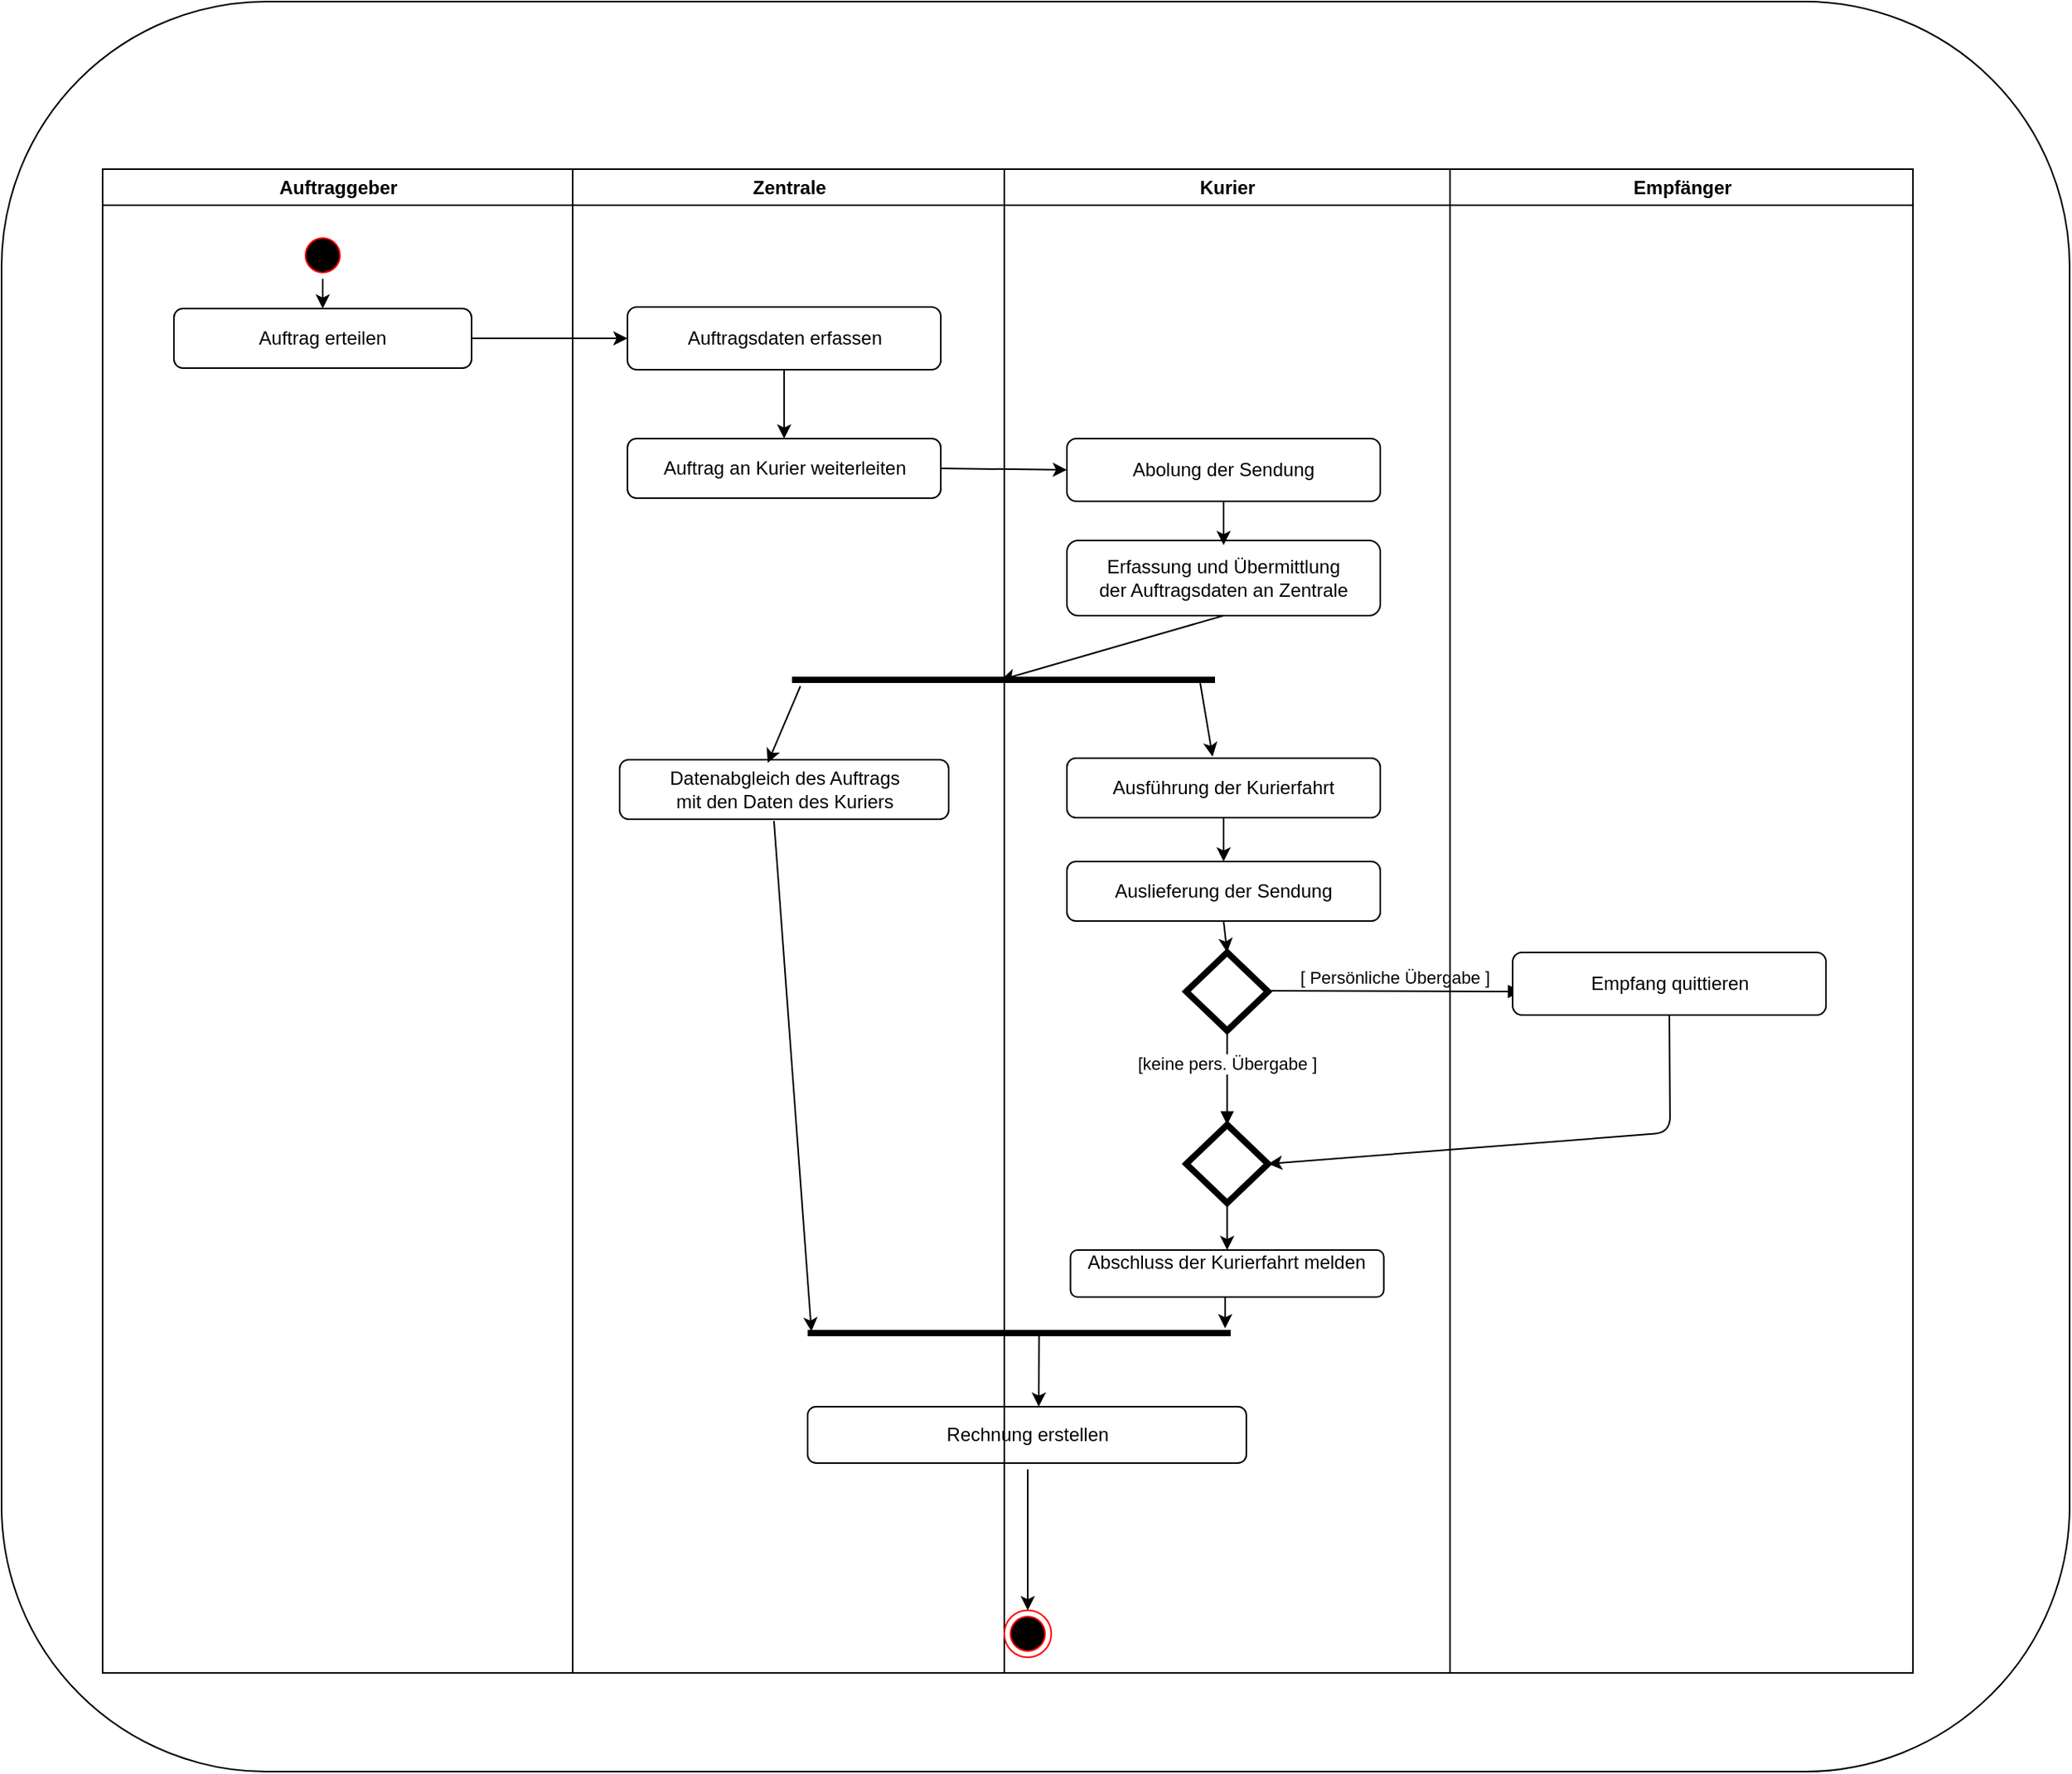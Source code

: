 <mxfile version="15.9.1" type="github">
  <diagram name="Page-1" id="e7e014a7-5840-1c2e-5031-d8a46d1fe8dd">
    <mxGraphModel dx="2880" dy="2022" grid="1" gridSize="10" guides="1" tooltips="1" connect="1" arrows="1" fold="1" page="1" pageScale="1" pageWidth="1169" pageHeight="826" background="none" math="0" shadow="0">
      <root>
        <mxCell id="0" />
        <mxCell id="1" parent="0" />
        <mxCell id="wAh05asO0fH13qVIphjn-33" value="" style="rounded=1;whiteSpace=wrap;html=1;glass=1;fillColor=none;" vertex="1" parent="1">
          <mxGeometry x="80" y="-800" width="1320" height="1130" as="geometry" />
        </mxCell>
        <mxCell id="3" value="Zentrale" style="swimlane;whiteSpace=wrap;startSize=23;" parent="1" vertex="1">
          <mxGeometry x="444.5" y="-693" width="275.5" height="960" as="geometry" />
        </mxCell>
        <mxCell id="17" value="" style="endArrow=open;strokeColor=#FF0000;endFill=1;rounded=0" parent="3" edge="1">
          <mxGeometry relative="1" as="geometry">
            <mxPoint x="80.5" y="160" as="sourcePoint" />
          </mxGeometry>
        </mxCell>
        <mxCell id="19" value="" style="endArrow=open;strokeColor=#FF0000;endFill=1;rounded=0" parent="3" edge="1">
          <mxGeometry relative="1" as="geometry">
            <mxPoint x="80.5" y="270" as="sourcePoint" />
          </mxGeometry>
        </mxCell>
        <mxCell id="24" value="" style="endArrow=open;strokeColor=#FF0000;endFill=1;rounded=0" parent="3" edge="1">
          <mxGeometry relative="1" as="geometry">
            <mxPoint x="135.5" y="245" as="sourcePoint" />
          </mxGeometry>
        </mxCell>
        <mxCell id="32" value="" style="endArrow=none;strokeColor=#FF0000;endFill=0;rounded=0;dashed=1" parent="3" edge="1">
          <mxGeometry relative="1" as="geometry">
            <mxPoint x="92.621" y="375" as="sourcePoint" />
          </mxGeometry>
        </mxCell>
        <mxCell id="-4q_N20zP12-D0FSzLOO-51" value="Auftragsdaten erfassen" style="rounded=1;whiteSpace=wrap;html=1;" parent="3" vertex="1">
          <mxGeometry x="35" y="88" width="200" height="40" as="geometry" />
        </mxCell>
        <mxCell id="-4q_N20zP12-D0FSzLOO-53" value="Auftrag an Kurier weiterleiten" style="rounded=1;whiteSpace=wrap;html=1;" parent="3" vertex="1">
          <mxGeometry x="35" y="172" width="200" height="38" as="geometry" />
        </mxCell>
        <mxCell id="-4q_N20zP12-D0FSzLOO-57" value="" style="endArrow=classic;html=1;exitX=0.5;exitY=1;exitDx=0;exitDy=0;entryX=0.5;entryY=0;entryDx=0;entryDy=0;" parent="3" source="-4q_N20zP12-D0FSzLOO-51" target="-4q_N20zP12-D0FSzLOO-53" edge="1">
          <mxGeometry width="50" height="50" relative="1" as="geometry">
            <mxPoint x="115.5" y="332" as="sourcePoint" />
            <mxPoint x="165.5" y="282" as="targetPoint" />
          </mxGeometry>
        </mxCell>
        <mxCell id="-4q_N20zP12-D0FSzLOO-64" value="Datenabgleich des Auftrags&lt;br&gt; mit den Daten des Kuriers" style="rounded=1;whiteSpace=wrap;html=1;" parent="3" vertex="1">
          <mxGeometry x="30" y="377" width="210" height="38" as="geometry" />
        </mxCell>
        <mxCell id="-4q_N20zP12-D0FSzLOO-72" value="" style="line;strokeWidth=4;fillColor=none;align=left;verticalAlign=middle;spacingTop=-1;spacingLeft=3;spacingRight=3;rotatable=0;labelPosition=right;points=[];portConstraint=eastwest;" parent="3" vertex="1">
          <mxGeometry x="140" y="322" width="270" height="8" as="geometry" />
        </mxCell>
        <mxCell id="-4q_N20zP12-D0FSzLOO-67" value="" style="endArrow=classic;html=1;entryX=0.45;entryY=0.053;entryDx=0;entryDy=0;entryPerimeter=0;exitX=0.02;exitY=1;exitDx=0;exitDy=0;exitPerimeter=0;" parent="3" source="-4q_N20zP12-D0FSzLOO-72" target="-4q_N20zP12-D0FSzLOO-64" edge="1">
          <mxGeometry width="50" height="50" relative="1" as="geometry">
            <mxPoint x="135.5" y="322" as="sourcePoint" />
            <mxPoint x="115.5" y="372" as="targetPoint" />
          </mxGeometry>
        </mxCell>
        <mxCell id="-4q_N20zP12-D0FSzLOO-92" value="Rechnung erstellen" style="rounded=1;whiteSpace=wrap;html=1;strokeWidth=1;" parent="3" vertex="1">
          <mxGeometry x="150" y="790" width="280" height="36" as="geometry" />
        </mxCell>
        <mxCell id="4" value="Kurier" style="swimlane;whiteSpace=wrap" parent="1" vertex="1">
          <mxGeometry x="720" y="-693" width="284.5" height="960" as="geometry" />
        </mxCell>
        <mxCell id="-4q_N20zP12-D0FSzLOO-59" value="Abolung der Sendung" style="rounded=1;whiteSpace=wrap;html=1;" parent="4" vertex="1">
          <mxGeometry x="40" y="172" width="200" height="40" as="geometry" />
        </mxCell>
        <mxCell id="-4q_N20zP12-D0FSzLOO-61" value="Erfassung und Übermittlung&lt;br&gt; der Auftragsdaten an Zentrale" style="rounded=1;whiteSpace=wrap;html=1;" parent="4" vertex="1">
          <mxGeometry x="40" y="237" width="200" height="48" as="geometry" />
        </mxCell>
        <mxCell id="-4q_N20zP12-D0FSzLOO-63" value="Ausführung der Kurierfahrt" style="rounded=1;whiteSpace=wrap;html=1;" parent="4" vertex="1">
          <mxGeometry x="40" y="376" width="200" height="38" as="geometry" />
        </mxCell>
        <mxCell id="-4q_N20zP12-D0FSzLOO-70" value="Auslieferung der Sendung" style="rounded=1;whiteSpace=wrap;html=1;" parent="4" vertex="1">
          <mxGeometry x="40" y="442" width="200" height="38" as="geometry" />
        </mxCell>
        <mxCell id="-4q_N20zP12-D0FSzLOO-71" value="" style="endArrow=classic;html=1;exitX=0.5;exitY=1;exitDx=0;exitDy=0;" parent="4" source="-4q_N20zP12-D0FSzLOO-63" target="-4q_N20zP12-D0FSzLOO-70" edge="1">
          <mxGeometry width="50" height="50" relative="1" as="geometry">
            <mxPoint x="65.5" y="482" as="sourcePoint" />
            <mxPoint x="115.5" y="432" as="targetPoint" />
          </mxGeometry>
        </mxCell>
        <mxCell id="-4q_N20zP12-D0FSzLOO-74" value="" style="rhombus;whiteSpace=wrap;html=1;strokeWidth=4;" parent="4" vertex="1">
          <mxGeometry x="116.13" y="500" width="52.25" height="50" as="geometry" />
        </mxCell>
        <mxCell id="-4q_N20zP12-D0FSzLOO-78" value="" style="endArrow=classic;html=1;strokeColor=#000000;exitX=0.5;exitY=1;exitDx=0;exitDy=0;entryX=0.5;entryY=0;entryDx=0;entryDy=0;" parent="4" source="-4q_N20zP12-D0FSzLOO-70" target="-4q_N20zP12-D0FSzLOO-74" edge="1">
          <mxGeometry width="50" height="50" relative="1" as="geometry">
            <mxPoint x="70" y="450" as="sourcePoint" />
            <mxPoint x="120" y="400" as="targetPoint" />
          </mxGeometry>
        </mxCell>
        <mxCell id="-4q_N20zP12-D0FSzLOO-80" value="[ Persönliche Übergabe ]" style="html=1;verticalAlign=bottom;endArrow=block;strokeColor=#000000;" parent="4" edge="1">
          <mxGeometry width="80" relative="1" as="geometry">
            <mxPoint x="168.38" y="524.5" as="sourcePoint" />
            <mxPoint x="330" y="525" as="targetPoint" />
          </mxGeometry>
        </mxCell>
        <mxCell id="-4q_N20zP12-D0FSzLOO-81" value="&lt;div&gt;Abschluss der Kurierfahrt melden&lt;/div&gt;&lt;div&gt;&lt;br&gt;&lt;/div&gt;" style="rounded=1;whiteSpace=wrap;html=1;strokeWidth=1;" parent="4" vertex="1">
          <mxGeometry x="42.26" y="690" width="200" height="30" as="geometry" />
        </mxCell>
        <mxCell id="-4q_N20zP12-D0FSzLOO-83" value="" style="rhombus;whiteSpace=wrap;html=1;strokeWidth=4;" parent="4" vertex="1">
          <mxGeometry x="116.13" y="610" width="52.25" height="50" as="geometry" />
        </mxCell>
        <mxCell id="-4q_N20zP12-D0FSzLOO-85" value="[keine pers. Übergabe ]" style="html=1;verticalAlign=bottom;endArrow=block;strokeColor=#000000;exitX=0.5;exitY=1;exitDx=0;exitDy=0;entryX=0.5;entryY=0;entryDx=0;entryDy=0;" parent="4" source="-4q_N20zP12-D0FSzLOO-74" target="-4q_N20zP12-D0FSzLOO-83" edge="1">
          <mxGeometry width="80" relative="1" as="geometry">
            <mxPoint x="30" y="508" as="sourcePoint" />
            <mxPoint x="110" y="508" as="targetPoint" />
          </mxGeometry>
        </mxCell>
        <mxCell id="-4q_N20zP12-D0FSzLOO-88" value="" style="endArrow=classic;html=1;strokeColor=#000000;entryX=0.5;entryY=0;entryDx=0;entryDy=0;" parent="4" source="-4q_N20zP12-D0FSzLOO-83" target="-4q_N20zP12-D0FSzLOO-81" edge="1">
          <mxGeometry width="50" height="50" relative="1" as="geometry">
            <mxPoint x="40" y="450" as="sourcePoint" />
            <mxPoint x="90" y="400" as="targetPoint" />
          </mxGeometry>
        </mxCell>
        <mxCell id="-4q_N20zP12-D0FSzLOO-91" value="" style="endArrow=classic;html=1;strokeColor=#000000;entryX=0.987;entryY=0.125;entryDx=0;entryDy=0;entryPerimeter=0;" parent="4" target="-4q_N20zP12-D0FSzLOO-89" edge="1">
          <mxGeometry width="50" height="50" relative="1" as="geometry">
            <mxPoint x="141" y="720" as="sourcePoint" />
            <mxPoint x="141.75" y="740" as="targetPoint" />
          </mxGeometry>
        </mxCell>
        <mxCell id="-4q_N20zP12-D0FSzLOO-94" value="" style="ellipse;html=1;shape=endState;fillColor=#000000;strokeColor=#ff0000;" parent="4" vertex="1">
          <mxGeometry y="920" width="30" height="30" as="geometry" />
        </mxCell>
        <mxCell id="20" value="" style="endArrow=open;strokeColor=#FF0000;endFill=1;rounded=0" parent="1" edge="1">
          <mxGeometry relative="1" as="geometry">
            <mxPoint x="340" y="478" as="sourcePoint" />
          </mxGeometry>
        </mxCell>
        <mxCell id="-4q_N20zP12-D0FSzLOO-41" value="Empfänger" style="swimlane;whiteSpace=wrap" parent="1" vertex="1">
          <mxGeometry x="1004.5" y="-693" width="295.5" height="960" as="geometry" />
        </mxCell>
        <mxCell id="-4q_N20zP12-D0FSzLOO-75" value="Empfang quittieren" style="rounded=1;whiteSpace=wrap;html=1;strokeWidth=1;" parent="-4q_N20zP12-D0FSzLOO-41" vertex="1">
          <mxGeometry x="40" y="500" width="200" height="40" as="geometry" />
        </mxCell>
        <mxCell id="-4q_N20zP12-D0FSzLOO-76" style="edgeStyle=orthogonalEdgeStyle;rounded=0;orthogonalLoop=1;jettySize=auto;html=1;exitX=0.5;exitY=1;exitDx=0;exitDy=0;strokeColor=#000000;" parent="-4q_N20zP12-D0FSzLOO-41" source="-4q_N20zP12-D0FSzLOO-75" target="-4q_N20zP12-D0FSzLOO-75" edge="1">
          <mxGeometry relative="1" as="geometry" />
        </mxCell>
        <mxCell id="-4q_N20zP12-D0FSzLOO-49" style="edgeStyle=orthogonalEdgeStyle;rounded=0;orthogonalLoop=1;jettySize=auto;html=1;exitX=1;exitY=0.5;exitDx=0;exitDy=0;entryX=0;entryY=0.5;entryDx=0;entryDy=0;" parent="1" source="-4q_N20zP12-D0FSzLOO-47" target="-4q_N20zP12-D0FSzLOO-51" edge="1">
          <mxGeometry relative="1" as="geometry">
            <mxPoint x="480" y="-494" as="targetPoint" />
          </mxGeometry>
        </mxCell>
        <mxCell id="-4q_N20zP12-D0FSzLOO-60" value="" style="endArrow=classic;html=1;entryX=0;entryY=0.5;entryDx=0;entryDy=0;exitX=1;exitY=0.5;exitDx=0;exitDy=0;" parent="1" source="-4q_N20zP12-D0FSzLOO-53" target="-4q_N20zP12-D0FSzLOO-59" edge="1">
          <mxGeometry width="50" height="50" relative="1" as="geometry">
            <mxPoint x="580" y="-413" as="sourcePoint" />
            <mxPoint x="840" y="-193" as="targetPoint" />
          </mxGeometry>
        </mxCell>
        <mxCell id="-4q_N20zP12-D0FSzLOO-62" value="" style="endArrow=classic;html=1;exitX=0.5;exitY=1;exitDx=0;exitDy=0;" parent="1" source="-4q_N20zP12-D0FSzLOO-59" edge="1">
          <mxGeometry width="50" height="50" relative="1" as="geometry">
            <mxPoint x="790" y="-143" as="sourcePoint" />
            <mxPoint x="860" y="-453" as="targetPoint" />
          </mxGeometry>
        </mxCell>
        <mxCell id="-4q_N20zP12-D0FSzLOO-66" value="" style="endArrow=classic;html=1;exitX=0.5;exitY=1;exitDx=0;exitDy=0;entryX=0.494;entryY=0.5;entryDx=0;entryDy=0;entryPerimeter=0;" parent="1" source="-4q_N20zP12-D0FSzLOO-61" target="-4q_N20zP12-D0FSzLOO-72" edge="1">
          <mxGeometry width="50" height="50" relative="1" as="geometry">
            <mxPoint x="790" y="-143" as="sourcePoint" />
            <mxPoint x="720" y="-303" as="targetPoint" />
          </mxGeometry>
        </mxCell>
        <mxCell id="-4q_N20zP12-D0FSzLOO-68" value="" style="endArrow=classic;html=1;exitX=0.965;exitY=0.75;exitDx=0;exitDy=0;exitPerimeter=0;entryX=0.465;entryY=-0.026;entryDx=0;entryDy=0;entryPerimeter=0;" parent="1" source="-4q_N20zP12-D0FSzLOO-72" target="-4q_N20zP12-D0FSzLOO-63" edge="1">
          <mxGeometry width="50" height="50" relative="1" as="geometry">
            <mxPoint x="860" y="-302" as="sourcePoint" />
            <mxPoint x="860" y="-242" as="targetPoint" />
          </mxGeometry>
        </mxCell>
        <mxCell id="-4q_N20zP12-D0FSzLOO-86" value="" style="endArrow=classic;html=1;strokeColor=#000000;exitX=0.5;exitY=1;exitDx=0;exitDy=0;entryX=1;entryY=0.5;entryDx=0;entryDy=0;" parent="1" source="-4q_N20zP12-D0FSzLOO-75" target="-4q_N20zP12-D0FSzLOO-83" edge="1">
          <mxGeometry width="50" height="50" relative="1" as="geometry">
            <mxPoint x="760" y="-243" as="sourcePoint" />
            <mxPoint x="1145" y="-73" as="targetPoint" />
            <Array as="points">
              <mxPoint x="1145" y="-78" />
            </Array>
          </mxGeometry>
        </mxCell>
        <mxCell id="-4q_N20zP12-D0FSzLOO-89" value="" style="line;strokeWidth=4;fillColor=none;align=left;verticalAlign=middle;spacingTop=-1;spacingLeft=3;spacingRight=3;rotatable=0;labelPosition=right;points=[];portConstraint=eastwest;" parent="1" vertex="1">
          <mxGeometry x="594.5" y="46" width="270" height="8" as="geometry" />
        </mxCell>
        <mxCell id="-4q_N20zP12-D0FSzLOO-90" value="" style="endArrow=classic;html=1;strokeColor=#000000;exitX=0.469;exitY=1.026;exitDx=0;exitDy=0;exitPerimeter=0;entryX=0.009;entryY=0.375;entryDx=0;entryDy=0;entryPerimeter=0;" parent="1" source="-4q_N20zP12-D0FSzLOO-64" target="-4q_N20zP12-D0FSzLOO-89" edge="1">
          <mxGeometry width="50" height="50" relative="1" as="geometry">
            <mxPoint x="760" y="-243" as="sourcePoint" />
            <mxPoint x="810" y="-293" as="targetPoint" />
          </mxGeometry>
        </mxCell>
        <mxCell id="-4q_N20zP12-D0FSzLOO-93" value="" style="endArrow=classic;html=1;strokeColor=#000000;" parent="1" edge="1">
          <mxGeometry width="50" height="50" relative="1" as="geometry">
            <mxPoint x="742.257" y="47.998" as="sourcePoint" />
            <mxPoint x="742" y="97" as="targetPoint" />
          </mxGeometry>
        </mxCell>
        <mxCell id="-4q_N20zP12-D0FSzLOO-95" value="" style="endArrow=classic;html=1;strokeColor=#000000;entryX=0.5;entryY=0;entryDx=0;entryDy=0;" parent="1" target="-4q_N20zP12-D0FSzLOO-94" edge="1">
          <mxGeometry width="50" height="50" relative="1" as="geometry">
            <mxPoint x="735" y="137" as="sourcePoint" />
            <mxPoint x="810" y="-293" as="targetPoint" />
          </mxGeometry>
        </mxCell>
        <mxCell id="2" value="Auftraggeber" style="swimlane;whiteSpace=wrap" parent="1" vertex="1">
          <mxGeometry x="144.5" y="-693" width="300" height="960" as="geometry" />
        </mxCell>
        <mxCell id="5" value="" style="ellipse;shape=startState;fillColor=#000000;strokeColor=#ff0000;" parent="2" vertex="1">
          <mxGeometry x="125.5" y="40" width="30" height="30" as="geometry" />
        </mxCell>
        <mxCell id="9" value="" style="endArrow=open;strokeColor=#FF0000;endFill=1;rounded=0" parent="2" edge="1">
          <mxGeometry relative="1" as="geometry">
            <mxPoint x="120.5" y="160" as="sourcePoint" />
          </mxGeometry>
        </mxCell>
        <mxCell id="11" value="" style="endArrow=open;strokeColor=#FF0000;endFill=1;rounded=0" parent="2" edge="1">
          <mxGeometry relative="1" as="geometry">
            <mxPoint x="120.5" y="270" as="sourcePoint" />
          </mxGeometry>
        </mxCell>
        <mxCell id="-4q_N20zP12-D0FSzLOO-47" value="Auftrag erteilen" style="rounded=1;whiteSpace=wrap;html=1;" parent="2" vertex="1">
          <mxGeometry x="45.5" y="89" width="190" height="38" as="geometry" />
        </mxCell>
        <mxCell id="-4q_N20zP12-D0FSzLOO-97" value="" style="endArrow=classic;html=1;strokeColor=#000000;exitX=0.5;exitY=1;exitDx=0;exitDy=0;" parent="2" source="5" target="-4q_N20zP12-D0FSzLOO-47" edge="1">
          <mxGeometry width="50" height="50" relative="1" as="geometry">
            <mxPoint x="185.5" y="90" as="sourcePoint" />
            <mxPoint x="235.5" y="40" as="targetPoint" />
          </mxGeometry>
        </mxCell>
      </root>
    </mxGraphModel>
  </diagram>
</mxfile>
